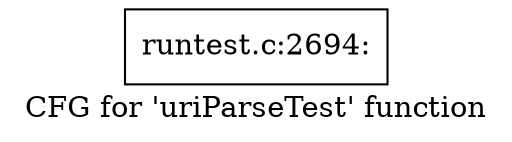 digraph "CFG for 'uriParseTest' function" {
	label="CFG for 'uriParseTest' function";

	Node0x42622d0 [shape=record,label="{runtest.c:2694:}"];
}
